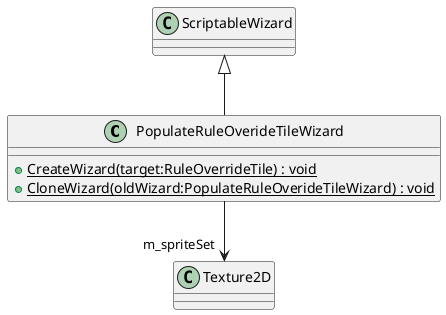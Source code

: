 @startuml
class PopulateRuleOverideTileWizard {
    + {static} CreateWizard(target:RuleOverrideTile) : void
    + {static} CloneWizard(oldWizard:PopulateRuleOverideTileWizard) : void
}
ScriptableWizard <|-- PopulateRuleOverideTileWizard
PopulateRuleOverideTileWizard --> "m_spriteSet" Texture2D
@enduml
